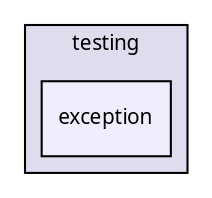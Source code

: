 digraph "Solution/Solution/Alicorn/include/alicorn/testing/exception" {
  compound=true
  node [ fontsize="10", fontname="Verdana"];
  edge [ labelfontsize="10", labelfontname="Verdana"];
  subgraph clusterdir_da7c20acf68aaddb5f7d59d7e20edd54 {
    graph [ bgcolor="#ddddee", pencolor="black", label="testing" fontname="Verdana", fontsize="10", URL="dir_da7c20acf68aaddb5f7d59d7e20edd54.html"]
  dir_f02c554f12242fc4528f0dfc4dbe1021 [shape=box, label="exception", style="filled", fillcolor="#eeeeff", pencolor="black", URL="dir_f02c554f12242fc4528f0dfc4dbe1021.html"];
  }
}
